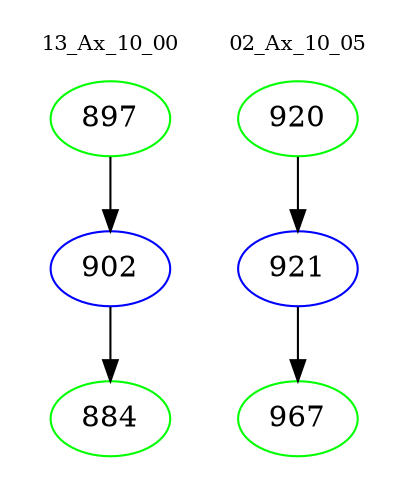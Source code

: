 digraph{
subgraph cluster_0 {
color = white
label = "13_Ax_10_00";
fontsize=10;
T0_897 [label="897", color="green"]
T0_897 -> T0_902 [color="black"]
T0_902 [label="902", color="blue"]
T0_902 -> T0_884 [color="black"]
T0_884 [label="884", color="green"]
}
subgraph cluster_1 {
color = white
label = "02_Ax_10_05";
fontsize=10;
T1_920 [label="920", color="green"]
T1_920 -> T1_921 [color="black"]
T1_921 [label="921", color="blue"]
T1_921 -> T1_967 [color="black"]
T1_967 [label="967", color="green"]
}
}
